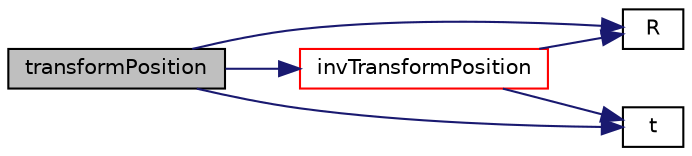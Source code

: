 digraph "transformPosition"
{
  bgcolor="transparent";
  edge [fontname="Helvetica",fontsize="10",labelfontname="Helvetica",labelfontsize="10"];
  node [fontname="Helvetica",fontsize="10",shape=record];
  rankdir="LR";
  Node1 [label="transformPosition",height=0.2,width=0.4,color="black", fillcolor="grey75", style="filled", fontcolor="black"];
  Node1 -> Node2 [color="midnightblue",fontsize="10",style="solid",fontname="Helvetica"];
  Node2 [label="invTransformPosition",height=0.2,width=0.4,color="red",URL="$a02892.html#a5c67d23adeabe3140601124c272ed424",tooltip="Inverse transform the given position. "];
  Node2 -> Node3 [color="midnightblue",fontsize="10",style="solid",fontname="Helvetica"];
  Node3 [label="R",height=0.2,width=0.4,color="black",URL="$a02892.html#a849baaf9e566e9ab9afee603f3d7120e"];
  Node2 -> Node4 [color="midnightblue",fontsize="10",style="solid",fontname="Helvetica"];
  Node4 [label="t",height=0.2,width=0.4,color="black",URL="$a02892.html#a9843788d6d82317212ae7c974d4995de"];
  Node1 -> Node3 [color="midnightblue",fontsize="10",style="solid",fontname="Helvetica"];
  Node1 -> Node4 [color="midnightblue",fontsize="10",style="solid",fontname="Helvetica"];
}
